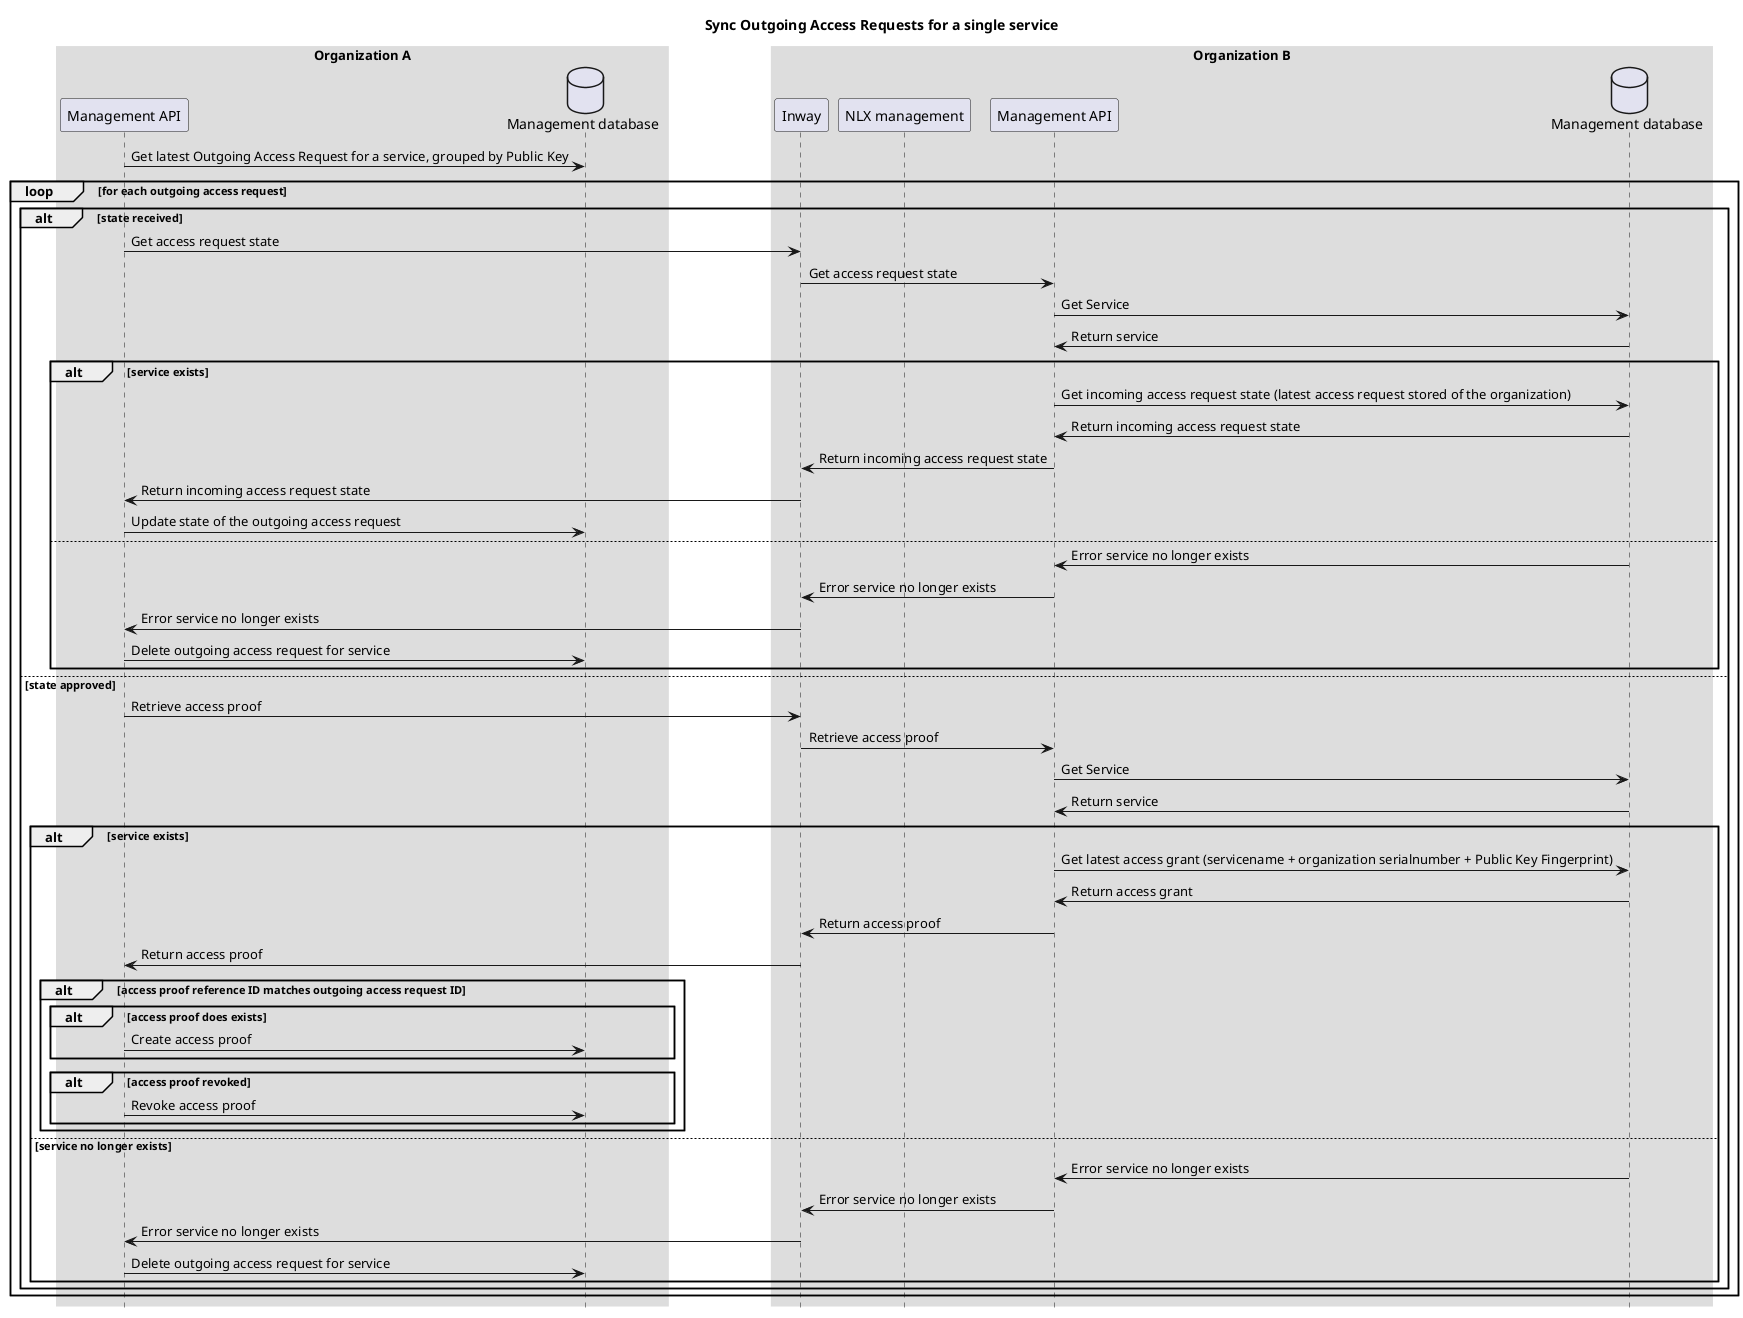 @startuml
title: Sync Outgoing Access Requests for a single service

skinparam sequenceBoxBorderColor #transparent
skinparam boxPadding 50
hide footbox

box "Organization A"
participant "Management API" as managementAPIOrgA
database "Management database" as managementDatabaseOrgA
end box

box "Organization B"
participant "Inway" as inwayOrgB
participant "NLX management" as managementUIOrgB
participant "Management API" as managementAPIOrgB
database "Management database" as managementDatabaseOrgB
end box

managementAPIOrgA -> managementDatabaseOrgA: Get latest Outgoing Access Request for a service, grouped by Public Key
loop for each outgoing access request
    alt state received
        managementAPIOrgA -> inwayOrgB: Get access request state
        inwayOrgB -> managementAPIOrgB: Get access request state
        managementAPIOrgB -> managementDatabaseOrgB: Get Service
        managementDatabaseOrgB -> managementAPIOrgB: Return service
        alt service exists
            managementAPIOrgB -> managementDatabaseOrgB: Get incoming access request state (latest access request stored of the organization)
            managementDatabaseOrgB -> managementAPIOrgB: Return incoming access request state
            managementAPIOrgB -> inwayOrgB: Return incoming access request state
            inwayOrgB -> managementAPIOrgA: Return incoming access request state
            managementAPIOrgA -> managementDatabaseOrgA: Update state of the outgoing access request
        else
            managementDatabaseOrgB -> managementAPIOrgB: Error service no longer exists
            managementAPIOrgB -> inwayOrgB: Error service no longer exists
            inwayOrgB -> managementAPIOrgA: Error service no longer exists
            managementAPIOrgA -> managementDatabaseOrgA: Delete outgoing access request for service
        end
    else state approved
        managementAPIOrgA -> inwayOrgB: Retrieve access proof
        inwayOrgB -> managementAPIOrgB: Retrieve access proof
        managementAPIOrgB -> managementDatabaseOrgB: Get Service
        managementDatabaseOrgB -> managementAPIOrgB: Return service
        alt service exists
            managementAPIOrgB -> managementDatabaseOrgB: Get latest access grant (servicename + organization serialnumber + Public Key Fingerprint)
            managementDatabaseOrgB -> managementAPIOrgB: Return access grant
            managementAPIOrgB -> inwayOrgB: Return access proof
            inwayOrgB -> managementAPIOrgA: Return access proof
            alt access proof reference ID matches outgoing access request ID
                alt access proof does exists
                    managementAPIOrgA -> managementDatabaseOrgA: Create access proof
                end
                alt access proof revoked
                    managementAPIOrgA -> managementDatabaseOrgA: Revoke access proof
                end
            end
        else service no longer exists
            managementDatabaseOrgB -> managementAPIOrgB: Error service no longer exists
            managementAPIOrgB -> inwayOrgB: Error service no longer exists
            inwayOrgB -> managementAPIOrgA: Error service no longer exists
            managementAPIOrgA -> managementDatabaseOrgA: Delete outgoing access request for service
        end
    end
end
@enduml
